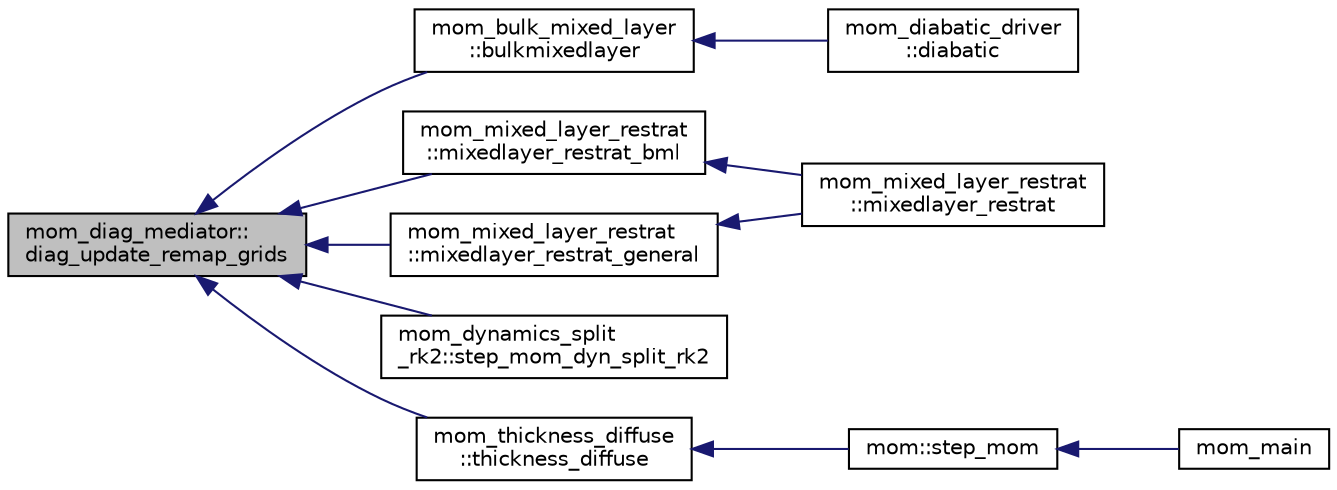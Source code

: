 digraph "mom_diag_mediator::diag_update_remap_grids"
{
 // INTERACTIVE_SVG=YES
  edge [fontname="Helvetica",fontsize="10",labelfontname="Helvetica",labelfontsize="10"];
  node [fontname="Helvetica",fontsize="10",shape=record];
  rankdir="LR";
  Node115 [label="mom_diag_mediator::\ldiag_update_remap_grids",height=0.2,width=0.4,color="black", fillcolor="grey75", style="filled", fontcolor="black"];
  Node115 -> Node116 [dir="back",color="midnightblue",fontsize="10",style="solid",fontname="Helvetica"];
  Node116 [label="mom_bulk_mixed_layer\l::bulkmixedlayer",height=0.2,width=0.4,color="black", fillcolor="white", style="filled",URL="$namespacemom__bulk__mixed__layer.html#af4ea9156c3759dd0328f0f994fe64e71",tooltip="This subroutine partially steps the bulk mixed layer model. The following processes are executed..."];
  Node116 -> Node117 [dir="back",color="midnightblue",fontsize="10",style="solid",fontname="Helvetica"];
  Node117 [label="mom_diabatic_driver\l::diabatic",height=0.2,width=0.4,color="black", fillcolor="white", style="filled",URL="$namespacemom__diabatic__driver.html#af76fe90c618a04d7806bc53fe0f7a2a7",tooltip="This subroutine imposes the diapycnal mass fluxes and the accompanying diapycnal advection of momentu..."];
  Node115 -> Node118 [dir="back",color="midnightblue",fontsize="10",style="solid",fontname="Helvetica"];
  Node118 [label="mom_mixed_layer_restrat\l::mixedlayer_restrat_bml",height=0.2,width=0.4,color="black", fillcolor="white", style="filled",URL="$namespacemom__mixed__layer__restrat.html#aa7bc0bffcb1f179da48339460555c343",tooltip="Calculates a restratifying flow assuming a 2-layer bulk mixed layer. "];
  Node118 -> Node119 [dir="back",color="midnightblue",fontsize="10",style="solid",fontname="Helvetica"];
  Node119 [label="mom_mixed_layer_restrat\l::mixedlayer_restrat",height=0.2,width=0.4,color="black", fillcolor="white", style="filled",URL="$namespacemom__mixed__layer__restrat.html#a1efb700dfd8c327dd611c75cf2d1fdaa",tooltip="Driver for the mixed-layer restratification parameterization. The code branches between two different..."];
  Node115 -> Node120 [dir="back",color="midnightblue",fontsize="10",style="solid",fontname="Helvetica"];
  Node120 [label="mom_mixed_layer_restrat\l::mixedlayer_restrat_general",height=0.2,width=0.4,color="black", fillcolor="white", style="filled",URL="$namespacemom__mixed__layer__restrat.html#aa152885b4d14cad10fc28dc3c7e31938",tooltip="Calculates a restratifying flow in the mixed layer. "];
  Node120 -> Node119 [dir="back",color="midnightblue",fontsize="10",style="solid",fontname="Helvetica"];
  Node115 -> Node121 [dir="back",color="midnightblue",fontsize="10",style="solid",fontname="Helvetica"];
  Node121 [label="mom_dynamics_split\l_rk2::step_mom_dyn_split_rk2",height=0.2,width=0.4,color="black", fillcolor="white", style="filled",URL="$namespacemom__dynamics__split__rk2.html#a81cce65643a8cf94979d68354a9a1979",tooltip="RK2 splitting for time stepping MOM adiabatic dynamics. "];
  Node115 -> Node122 [dir="back",color="midnightblue",fontsize="10",style="solid",fontname="Helvetica"];
  Node122 [label="mom_thickness_diffuse\l::thickness_diffuse",height=0.2,width=0.4,color="black", fillcolor="white", style="filled",URL="$namespacemom__thickness__diffuse.html#a9506f374762ce6d5d12424a9314fad2f",tooltip="Calculates thickness diffusion coefficients and applies thickness diffusion to layer thicknesses..."];
  Node122 -> Node123 [dir="back",color="midnightblue",fontsize="10",style="solid",fontname="Helvetica"];
  Node123 [label="mom::step_mom",height=0.2,width=0.4,color="black", fillcolor="white", style="filled",URL="$namespacemom.html#a4c8332b095c6d295084089aa6b3b678a",tooltip="This subroutine orchestrates the time stepping of MOM. The adiabatic dynamics are stepped by calls to..."];
  Node123 -> Node124 [dir="back",color="midnightblue",fontsize="10",style="solid",fontname="Helvetica"];
  Node124 [label="mom_main",height=0.2,width=0.4,color="black", fillcolor="white", style="filled",URL="$MOM__driver_8F90.html#a08fffeb2d8e8acbf9ed4609be6d258c6"];
}
